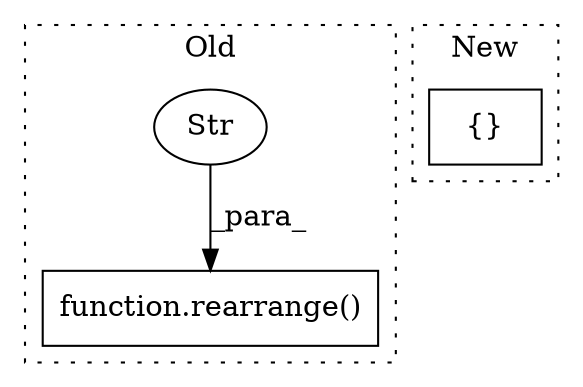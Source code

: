 digraph G {
subgraph cluster0 {
1 [label="function.rearrange()" a="75" s="4603,4643" l="10,1" shape="box"];
3 [label="Str" a="66" s="4629" l="14" shape="ellipse"];
label = "Old";
style="dotted";
}
subgraph cluster1 {
2 [label="{}" a="59" s="14117,14119" l="1,0" shape="box"];
label = "New";
style="dotted";
}
3 -> 1 [label="_para_"];
}